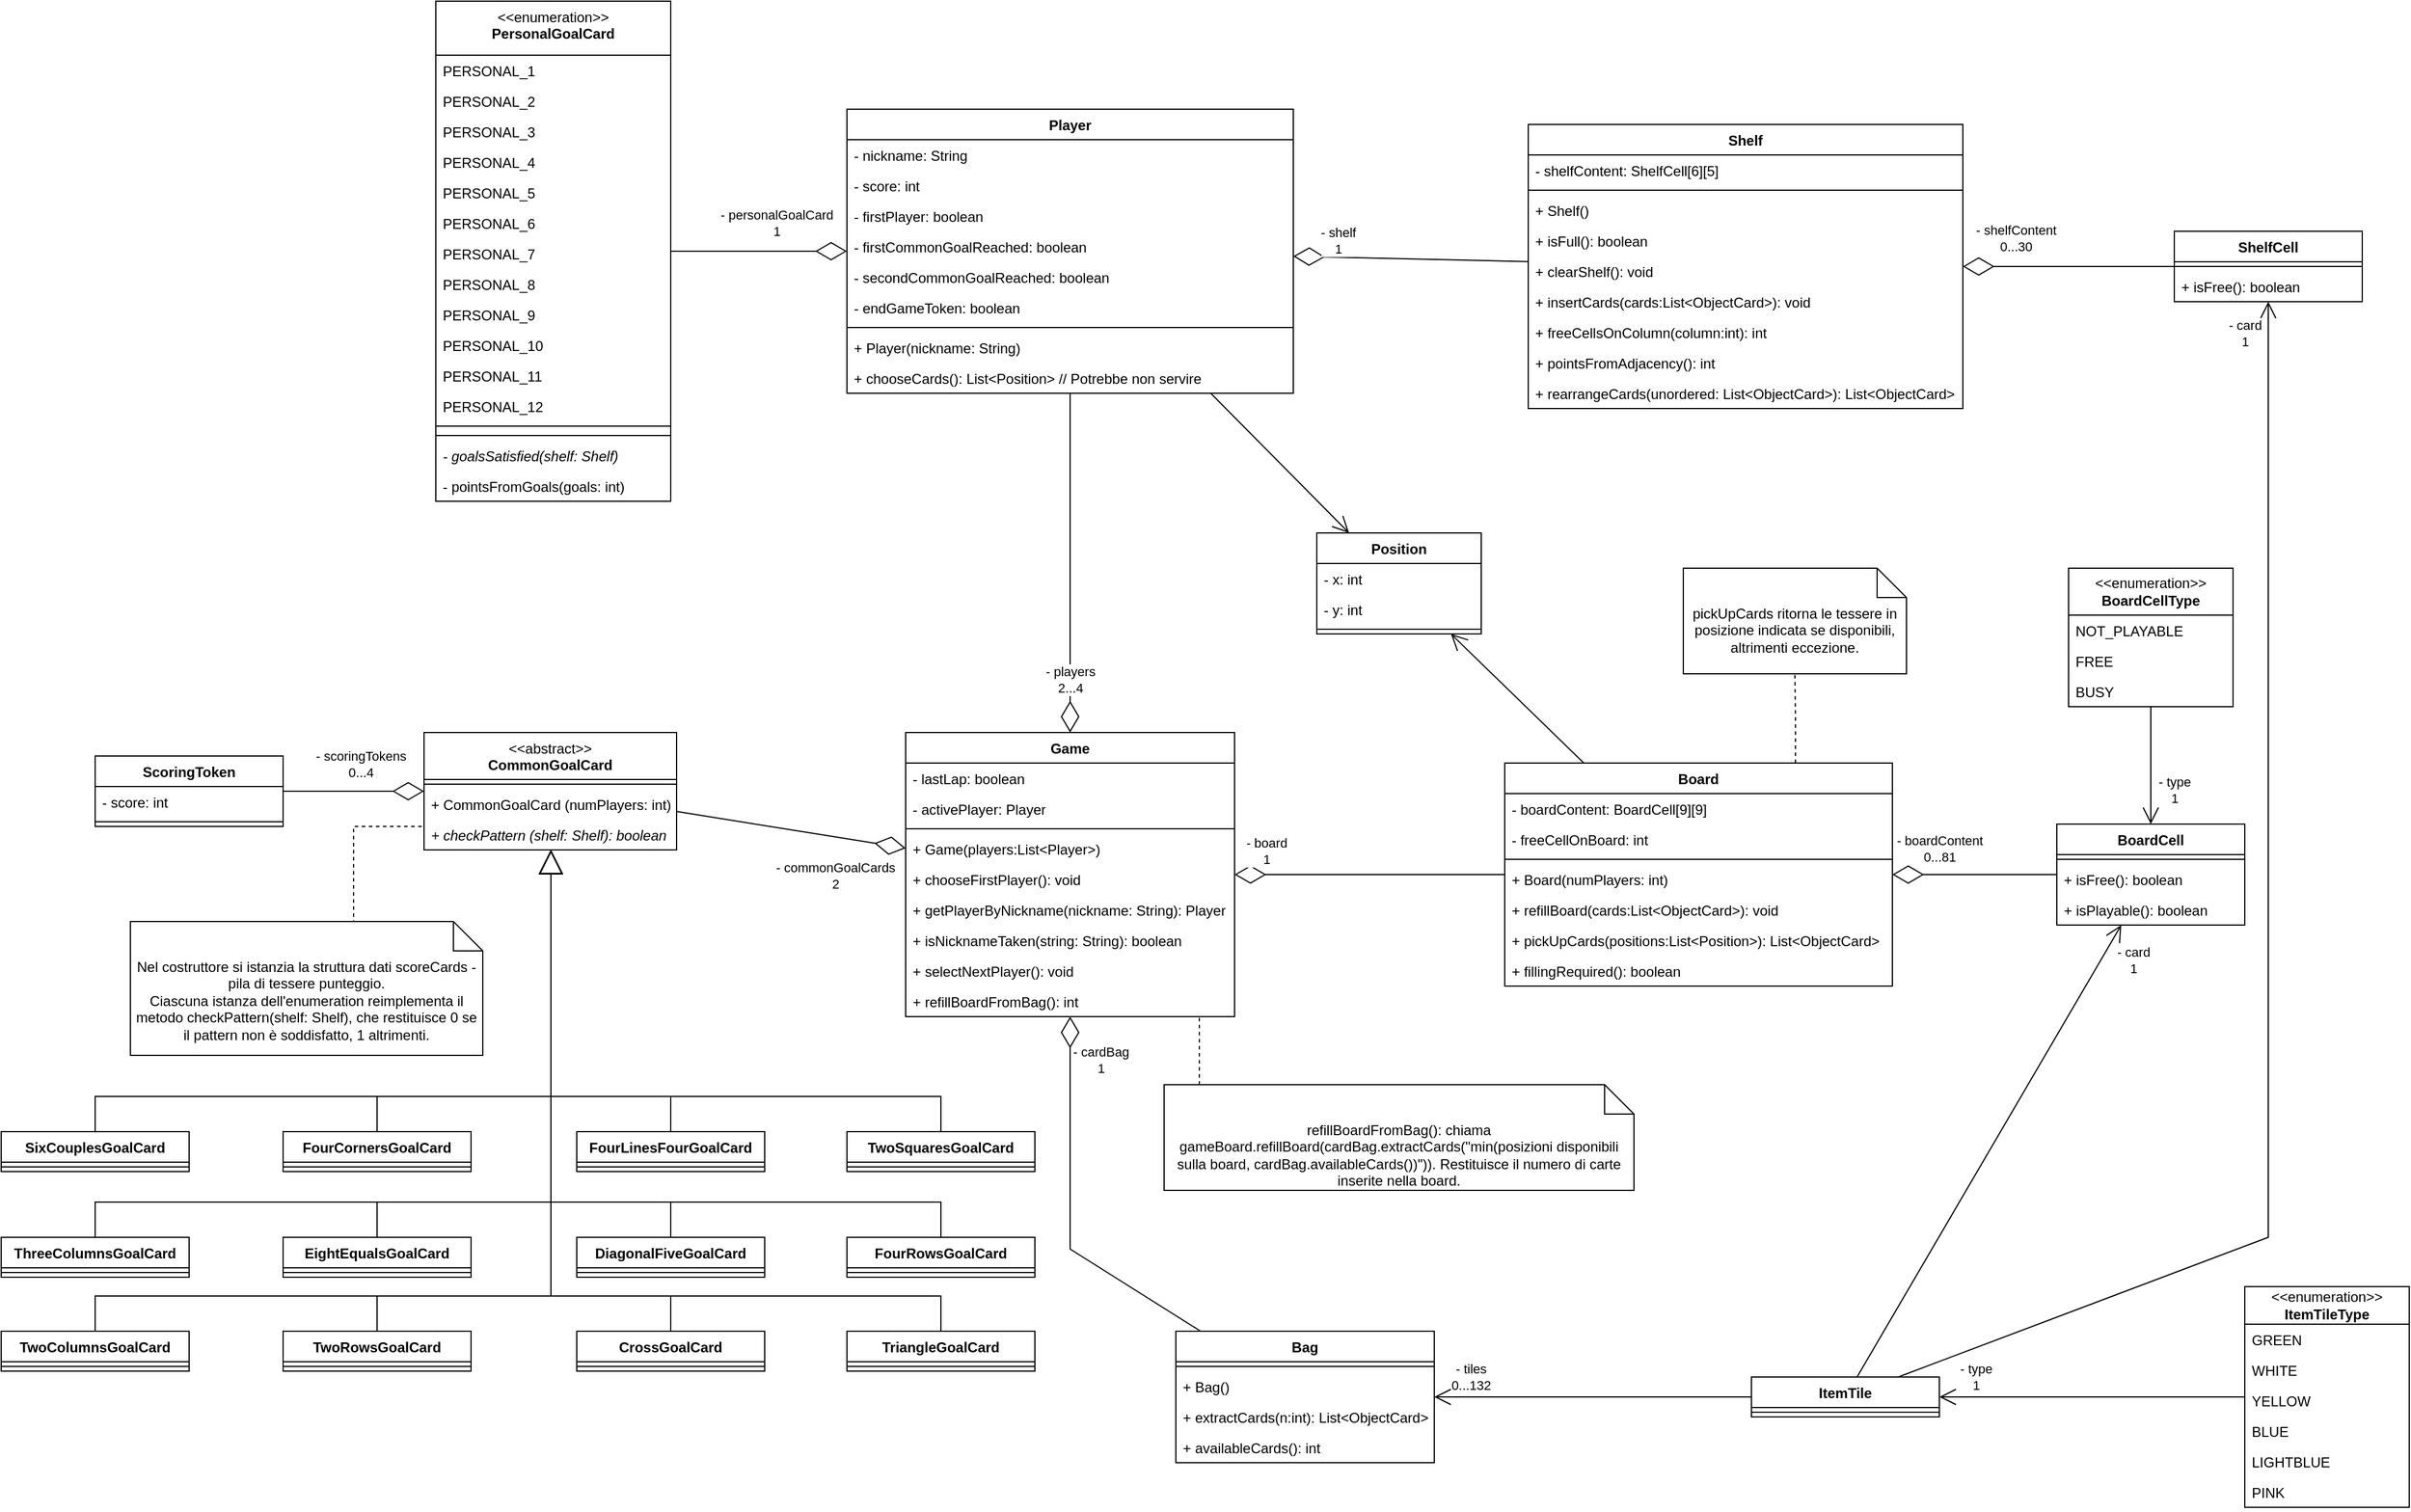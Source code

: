 <mxfile version="21.1.2" type="device">
  <diagram id="sbv883zvvgZmUndQ7K7r" name="Pagina-1">
    <mxGraphModel dx="2711" dy="2271" grid="1" gridSize="10" guides="1" tooltips="1" connect="1" arrows="1" fold="1" page="1" pageScale="1" pageWidth="827" pageHeight="1169" math="0" shadow="0">
      <root>
        <mxCell id="WIyWlLk6GJQsqaUBKTNV-0" />
        <mxCell id="WIyWlLk6GJQsqaUBKTNV-1" parent="WIyWlLk6GJQsqaUBKTNV-0" />
        <mxCell id="t8WTCQnErlj2OSbfTDZQ-0" value="Game" style="swimlane;fontStyle=1;align=center;verticalAlign=top;childLayout=stackLayout;horizontal=1;startSize=26;horizontalStack=0;resizeParent=1;resizeParentMax=0;resizeLast=0;collapsible=1;marginBottom=0;whiteSpace=wrap;html=1;" parent="WIyWlLk6GJQsqaUBKTNV-1" vertex="1">
          <mxGeometry x="260" y="310" width="280" height="242" as="geometry" />
        </mxCell>
        <mxCell id="t8WTCQnErlj2OSbfTDZQ-162" value="- lastLap: boolean" style="text;strokeColor=none;fillColor=none;align=left;verticalAlign=top;spacingLeft=4;spacingRight=4;overflow=hidden;rotatable=0;points=[[0,0.5],[1,0.5]];portConstraint=eastwest;whiteSpace=wrap;html=1;" parent="t8WTCQnErlj2OSbfTDZQ-0" vertex="1">
          <mxGeometry y="26" width="280" height="26" as="geometry" />
        </mxCell>
        <mxCell id="t8WTCQnErlj2OSbfTDZQ-163" value="- activePlayer: Player" style="text;strokeColor=none;fillColor=none;align=left;verticalAlign=top;spacingLeft=4;spacingRight=4;overflow=hidden;rotatable=0;points=[[0,0.5],[1,0.5]];portConstraint=eastwest;whiteSpace=wrap;html=1;" parent="t8WTCQnErlj2OSbfTDZQ-0" vertex="1">
          <mxGeometry y="52" width="280" height="26" as="geometry" />
        </mxCell>
        <mxCell id="t8WTCQnErlj2OSbfTDZQ-2" value="" style="line;strokeWidth=1;fillColor=none;align=left;verticalAlign=middle;spacingTop=-1;spacingLeft=3;spacingRight=3;rotatable=0;labelPosition=right;points=[];portConstraint=eastwest;strokeColor=inherit;" parent="t8WTCQnErlj2OSbfTDZQ-0" vertex="1">
          <mxGeometry y="78" width="280" height="8" as="geometry" />
        </mxCell>
        <mxCell id="t8WTCQnErlj2OSbfTDZQ-164" value="+&amp;nbsp;Game(players:List&amp;lt;Player&amp;gt;)" style="text;strokeColor=none;fillColor=none;align=left;verticalAlign=top;spacingLeft=4;spacingRight=4;overflow=hidden;rotatable=0;points=[[0,0.5],[1,0.5]];portConstraint=eastwest;whiteSpace=wrap;html=1;" parent="t8WTCQnErlj2OSbfTDZQ-0" vertex="1">
          <mxGeometry y="86" width="280" height="26" as="geometry" />
        </mxCell>
        <mxCell id="t8WTCQnErlj2OSbfTDZQ-165" value="+ chooseFirstPlayer(): void" style="text;strokeColor=none;fillColor=none;align=left;verticalAlign=top;spacingLeft=4;spacingRight=4;overflow=hidden;rotatable=0;points=[[0,0.5],[1,0.5]];portConstraint=eastwest;whiteSpace=wrap;html=1;" parent="t8WTCQnErlj2OSbfTDZQ-0" vertex="1">
          <mxGeometry y="112" width="280" height="26" as="geometry" />
        </mxCell>
        <mxCell id="BGabX22CL7O2IwnzTazY-0" value="+ getPlayerByNickname(nickname: String): Player&#xa;" style="text;strokeColor=none;fillColor=none;align=left;verticalAlign=top;spacingLeft=4;spacingRight=4;overflow=hidden;rotatable=0;points=[[0,0.5],[1,0.5]];portConstraint=eastwest;" parent="t8WTCQnErlj2OSbfTDZQ-0" vertex="1">
          <mxGeometry y="138" width="280" height="26" as="geometry" />
        </mxCell>
        <mxCell id="BGabX22CL7O2IwnzTazY-1" value="+ isNicknameTaken(string: String): boolean" style="text;strokeColor=none;fillColor=none;align=left;verticalAlign=top;spacingLeft=4;spacingRight=4;overflow=hidden;rotatable=0;points=[[0,0.5],[1,0.5]];portConstraint=eastwest;" parent="t8WTCQnErlj2OSbfTDZQ-0" vertex="1">
          <mxGeometry y="164" width="280" height="26" as="geometry" />
        </mxCell>
        <mxCell id="t8WTCQnErlj2OSbfTDZQ-167" value="+&amp;nbsp;selectNextPlayer(): void" style="text;strokeColor=none;fillColor=none;align=left;verticalAlign=top;spacingLeft=4;spacingRight=4;overflow=hidden;rotatable=0;points=[[0,0.5],[1,0.5]];portConstraint=eastwest;whiteSpace=wrap;html=1;" parent="t8WTCQnErlj2OSbfTDZQ-0" vertex="1">
          <mxGeometry y="190" width="280" height="26" as="geometry" />
        </mxCell>
        <mxCell id="t8WTCQnErlj2OSbfTDZQ-166" value="+&amp;nbsp;refillBoardFromBag(): int" style="text;strokeColor=none;fillColor=none;align=left;verticalAlign=top;spacingLeft=4;spacingRight=4;overflow=hidden;rotatable=0;points=[[0,0.5],[1,0.5]];portConstraint=eastwest;whiteSpace=wrap;html=1;" parent="t8WTCQnErlj2OSbfTDZQ-0" vertex="1">
          <mxGeometry y="216" width="280" height="26" as="geometry" />
        </mxCell>
        <mxCell id="t8WTCQnErlj2OSbfTDZQ-4" value="Player" style="swimlane;fontStyle=1;align=center;verticalAlign=top;childLayout=stackLayout;horizontal=1;startSize=26;horizontalStack=0;resizeParent=1;resizeParentMax=0;resizeLast=0;collapsible=1;marginBottom=0;whiteSpace=wrap;html=1;" parent="WIyWlLk6GJQsqaUBKTNV-1" vertex="1">
          <mxGeometry x="210" y="-221" width="380" height="242" as="geometry" />
        </mxCell>
        <mxCell id="t8WTCQnErlj2OSbfTDZQ-147" value="- nickname: String" style="text;strokeColor=none;fillColor=none;align=left;verticalAlign=top;spacingLeft=4;spacingRight=4;overflow=hidden;rotatable=0;points=[[0,0.5],[1,0.5]];portConstraint=eastwest;whiteSpace=wrap;html=1;" parent="t8WTCQnErlj2OSbfTDZQ-4" vertex="1">
          <mxGeometry y="26" width="380" height="26" as="geometry" />
        </mxCell>
        <mxCell id="t8WTCQnErlj2OSbfTDZQ-148" value="- score: int" style="text;strokeColor=none;fillColor=none;align=left;verticalAlign=top;spacingLeft=4;spacingRight=4;overflow=hidden;rotatable=0;points=[[0,0.5],[1,0.5]];portConstraint=eastwest;whiteSpace=wrap;html=1;" parent="t8WTCQnErlj2OSbfTDZQ-4" vertex="1">
          <mxGeometry y="52" width="380" height="26" as="geometry" />
        </mxCell>
        <mxCell id="t8WTCQnErlj2OSbfTDZQ-149" value="- firstPlayer: boolean" style="text;strokeColor=none;fillColor=none;align=left;verticalAlign=top;spacingLeft=4;spacingRight=4;overflow=hidden;rotatable=0;points=[[0,0.5],[1,0.5]];portConstraint=eastwest;whiteSpace=wrap;html=1;" parent="t8WTCQnErlj2OSbfTDZQ-4" vertex="1">
          <mxGeometry y="78" width="380" height="26" as="geometry" />
        </mxCell>
        <mxCell id="t8WTCQnErlj2OSbfTDZQ-150" value="- firstCommonGoalReached: boolean" style="text;strokeColor=none;fillColor=none;align=left;verticalAlign=top;spacingLeft=4;spacingRight=4;overflow=hidden;rotatable=0;points=[[0,0.5],[1,0.5]];portConstraint=eastwest;whiteSpace=wrap;html=1;" parent="t8WTCQnErlj2OSbfTDZQ-4" vertex="1">
          <mxGeometry y="104" width="380" height="26" as="geometry" />
        </mxCell>
        <mxCell id="t8WTCQnErlj2OSbfTDZQ-151" value="- secondCommonGoalReached: boolean" style="text;strokeColor=none;fillColor=none;align=left;verticalAlign=top;spacingLeft=4;spacingRight=4;overflow=hidden;rotatable=0;points=[[0,0.5],[1,0.5]];portConstraint=eastwest;whiteSpace=wrap;html=1;" parent="t8WTCQnErlj2OSbfTDZQ-4" vertex="1">
          <mxGeometry y="130" width="380" height="26" as="geometry" />
        </mxCell>
        <mxCell id="IKXLLl0deYY8dCmWRFMd-1" value="- endGameToken: boolean" style="text;strokeColor=none;fillColor=none;align=left;verticalAlign=top;spacingLeft=4;spacingRight=4;overflow=hidden;rotatable=0;points=[[0,0.5],[1,0.5]];portConstraint=eastwest;" parent="t8WTCQnErlj2OSbfTDZQ-4" vertex="1">
          <mxGeometry y="156" width="380" height="26" as="geometry" />
        </mxCell>
        <mxCell id="t8WTCQnErlj2OSbfTDZQ-6" value="" style="line;strokeWidth=1;fillColor=none;align=left;verticalAlign=middle;spacingTop=-1;spacingLeft=3;spacingRight=3;rotatable=0;labelPosition=right;points=[];portConstraint=eastwest;strokeColor=inherit;" parent="t8WTCQnErlj2OSbfTDZQ-4" vertex="1">
          <mxGeometry y="182" width="380" height="8" as="geometry" />
        </mxCell>
        <mxCell id="t8WTCQnErlj2OSbfTDZQ-152" value="+ Player(nickname: String)" style="text;strokeColor=none;fillColor=none;align=left;verticalAlign=top;spacingLeft=4;spacingRight=4;overflow=hidden;rotatable=0;points=[[0,0.5],[1,0.5]];portConstraint=eastwest;whiteSpace=wrap;html=1;" parent="t8WTCQnErlj2OSbfTDZQ-4" vertex="1">
          <mxGeometry y="190" width="380" height="26" as="geometry" />
        </mxCell>
        <mxCell id="t8WTCQnErlj2OSbfTDZQ-153" value="+ chooseCards(): List&amp;lt;Position&amp;gt; // Potrebbe non servire" style="text;strokeColor=none;fillColor=none;align=left;verticalAlign=top;spacingLeft=4;spacingRight=4;overflow=hidden;rotatable=0;points=[[0,0.5],[1,0.5]];portConstraint=eastwest;whiteSpace=wrap;html=1;" parent="t8WTCQnErlj2OSbfTDZQ-4" vertex="1">
          <mxGeometry y="216" width="380" height="26" as="geometry" />
        </mxCell>
        <mxCell id="t8WTCQnErlj2OSbfTDZQ-14" value="Shelf" style="swimlane;fontStyle=1;align=center;verticalAlign=top;childLayout=stackLayout;horizontal=1;startSize=26;horizontalStack=0;resizeParent=1;resizeParentMax=0;resizeLast=0;collapsible=1;marginBottom=0;whiteSpace=wrap;html=1;" parent="WIyWlLk6GJQsqaUBKTNV-1" vertex="1">
          <mxGeometry x="790" y="-208" width="370" height="242" as="geometry" />
        </mxCell>
        <mxCell id="t8WTCQnErlj2OSbfTDZQ-15" value="- shelfContent: ShelfCell[6][5]" style="text;strokeColor=none;fillColor=none;align=left;verticalAlign=top;spacingLeft=4;spacingRight=4;overflow=hidden;rotatable=0;points=[[0,0.5],[1,0.5]];portConstraint=eastwest;whiteSpace=wrap;html=1;" parent="t8WTCQnErlj2OSbfTDZQ-14" vertex="1">
          <mxGeometry y="26" width="370" height="26" as="geometry" />
        </mxCell>
        <mxCell id="t8WTCQnErlj2OSbfTDZQ-16" value="" style="line;strokeWidth=1;fillColor=none;align=left;verticalAlign=middle;spacingTop=-1;spacingLeft=3;spacingRight=3;rotatable=0;labelPosition=right;points=[];portConstraint=eastwest;strokeColor=inherit;" parent="t8WTCQnErlj2OSbfTDZQ-14" vertex="1">
          <mxGeometry y="52" width="370" height="8" as="geometry" />
        </mxCell>
        <mxCell id="t8WTCQnErlj2OSbfTDZQ-157" value="+ Shelf()" style="text;strokeColor=none;fillColor=none;align=left;verticalAlign=top;spacingLeft=4;spacingRight=4;overflow=hidden;rotatable=0;points=[[0,0.5],[1,0.5]];portConstraint=eastwest;whiteSpace=wrap;html=1;" parent="t8WTCQnErlj2OSbfTDZQ-14" vertex="1">
          <mxGeometry y="60" width="370" height="26" as="geometry" />
        </mxCell>
        <mxCell id="t8WTCQnErlj2OSbfTDZQ-160" value="+&amp;nbsp;isFull(): boolean" style="text;strokeColor=none;fillColor=none;align=left;verticalAlign=top;spacingLeft=4;spacingRight=4;overflow=hidden;rotatable=0;points=[[0,0.5],[1,0.5]];portConstraint=eastwest;whiteSpace=wrap;html=1;" parent="t8WTCQnErlj2OSbfTDZQ-14" vertex="1">
          <mxGeometry y="86" width="370" height="26" as="geometry" />
        </mxCell>
        <mxCell id="t8WTCQnErlj2OSbfTDZQ-158" value="+&amp;nbsp;clearShelf(): void" style="text;strokeColor=none;fillColor=none;align=left;verticalAlign=top;spacingLeft=4;spacingRight=4;overflow=hidden;rotatable=0;points=[[0,0.5],[1,0.5]];portConstraint=eastwest;whiteSpace=wrap;html=1;" parent="t8WTCQnErlj2OSbfTDZQ-14" vertex="1">
          <mxGeometry y="112" width="370" height="26" as="geometry" />
        </mxCell>
        <mxCell id="t8WTCQnErlj2OSbfTDZQ-159" value="+&amp;nbsp;insertCards(cards:List&amp;lt;ObjectCard&amp;gt;): void" style="text;strokeColor=none;fillColor=none;align=left;verticalAlign=top;spacingLeft=4;spacingRight=4;overflow=hidden;rotatable=0;points=[[0,0.5],[1,0.5]];portConstraint=eastwest;whiteSpace=wrap;html=1;" parent="t8WTCQnErlj2OSbfTDZQ-14" vertex="1">
          <mxGeometry y="138" width="370" height="26" as="geometry" />
        </mxCell>
        <mxCell id="t8WTCQnErlj2OSbfTDZQ-161" value="+&amp;nbsp;freeCellsOnColumn(column:int): int" style="text;strokeColor=none;fillColor=none;align=left;verticalAlign=top;spacingLeft=4;spacingRight=4;overflow=hidden;rotatable=0;points=[[0,0.5],[1,0.5]];portConstraint=eastwest;whiteSpace=wrap;html=1;" parent="t8WTCQnErlj2OSbfTDZQ-14" vertex="1">
          <mxGeometry y="164" width="370" height="26" as="geometry" />
        </mxCell>
        <mxCell id="IKXLLl0deYY8dCmWRFMd-0" value="+ pointsFromAdjacency(): int" style="text;strokeColor=none;fillColor=none;align=left;verticalAlign=top;spacingLeft=4;spacingRight=4;overflow=hidden;rotatable=0;points=[[0,0.5],[1,0.5]];portConstraint=eastwest;" parent="t8WTCQnErlj2OSbfTDZQ-14" vertex="1">
          <mxGeometry y="190" width="370" height="26" as="geometry" />
        </mxCell>
        <mxCell id="1hlT-yDNJsHBUGlZOb25-1" value="+ rearrangeCards(unordered: List&amp;lt;ObjectCard&amp;gt;): List&amp;lt;ObjectCard&amp;gt;" style="text;strokeColor=none;fillColor=none;align=left;verticalAlign=top;spacingLeft=4;spacingRight=4;overflow=hidden;rotatable=0;points=[[0,0.5],[1,0.5]];portConstraint=eastwest;whiteSpace=wrap;html=1;" parent="t8WTCQnErlj2OSbfTDZQ-14" vertex="1">
          <mxGeometry y="216" width="370" height="26" as="geometry" />
        </mxCell>
        <mxCell id="t8WTCQnErlj2OSbfTDZQ-21" value="" style="endArrow=diamondThin;endFill=0;endSize=24;html=1;rounded=0;" parent="WIyWlLk6GJQsqaUBKTNV-1" source="t8WTCQnErlj2OSbfTDZQ-14" target="t8WTCQnErlj2OSbfTDZQ-4" edge="1">
          <mxGeometry width="160" relative="1" as="geometry">
            <mxPoint x="420" y="60" as="sourcePoint" />
            <mxPoint x="580" y="60" as="targetPoint" />
          </mxGeometry>
        </mxCell>
        <mxCell id="t8WTCQnErlj2OSbfTDZQ-22" value="- shelf&lt;br&gt;1" style="edgeLabel;html=1;align=center;verticalAlign=middle;resizable=0;points=[];" parent="t8WTCQnErlj2OSbfTDZQ-21" vertex="1" connectable="0">
          <mxGeometry x="0.52" y="-1" relative="1" as="geometry">
            <mxPoint x="-10" y="-14" as="offset" />
          </mxGeometry>
        </mxCell>
        <mxCell id="t8WTCQnErlj2OSbfTDZQ-23" value="ShelfCell" style="swimlane;fontStyle=1;align=center;verticalAlign=top;childLayout=stackLayout;horizontal=1;startSize=26;horizontalStack=0;resizeParent=1;resizeParentMax=0;resizeLast=0;collapsible=1;marginBottom=0;whiteSpace=wrap;html=1;" parent="WIyWlLk6GJQsqaUBKTNV-1" vertex="1">
          <mxGeometry x="1340" y="-117" width="160" height="60" as="geometry" />
        </mxCell>
        <mxCell id="t8WTCQnErlj2OSbfTDZQ-25" value="" style="line;strokeWidth=1;fillColor=none;align=left;verticalAlign=middle;spacingTop=-1;spacingLeft=3;spacingRight=3;rotatable=0;labelPosition=right;points=[];portConstraint=eastwest;strokeColor=inherit;" parent="t8WTCQnErlj2OSbfTDZQ-23" vertex="1">
          <mxGeometry y="26" width="160" height="8" as="geometry" />
        </mxCell>
        <mxCell id="84tb2QN2PrGL8xppDyzO-0" value="+ isFree(): boolean" style="text;strokeColor=none;fillColor=none;align=left;verticalAlign=top;spacingLeft=4;spacingRight=4;overflow=hidden;rotatable=0;points=[[0,0.5],[1,0.5]];portConstraint=eastwest;" parent="t8WTCQnErlj2OSbfTDZQ-23" vertex="1">
          <mxGeometry y="34" width="160" height="26" as="geometry" />
        </mxCell>
        <mxCell id="t8WTCQnErlj2OSbfTDZQ-27" value="" style="endArrow=diamondThin;endFill=0;endSize=24;html=1;rounded=0;" parent="WIyWlLk6GJQsqaUBKTNV-1" source="t8WTCQnErlj2OSbfTDZQ-23" target="t8WTCQnErlj2OSbfTDZQ-14" edge="1">
          <mxGeometry width="160" relative="1" as="geometry">
            <mxPoint x="1220" y="-40" as="sourcePoint" />
            <mxPoint x="1380" y="-40" as="targetPoint" />
          </mxGeometry>
        </mxCell>
        <mxCell id="t8WTCQnErlj2OSbfTDZQ-28" value="- shelfContent&lt;br&gt;0...30" style="edgeLabel;html=1;align=center;verticalAlign=middle;resizable=0;points=[];" parent="t8WTCQnErlj2OSbfTDZQ-27" vertex="1" connectable="0">
          <mxGeometry x="0.662" y="3" relative="1" as="geometry">
            <mxPoint x="14" y="-27" as="offset" />
          </mxGeometry>
        </mxCell>
        <mxCell id="t8WTCQnErlj2OSbfTDZQ-57" style="edgeStyle=orthogonalEdgeStyle;rounded=0;orthogonalLoop=1;jettySize=auto;html=1;exitX=0.75;exitY=0;exitDx=0;exitDy=0;entryX=0.5;entryY=1;entryDx=0;entryDy=0;entryPerimeter=0;endArrow=none;endFill=0;dashed=1;" parent="WIyWlLk6GJQsqaUBKTNV-1" source="t8WTCQnErlj2OSbfTDZQ-37" target="t8WTCQnErlj2OSbfTDZQ-56" edge="1">
          <mxGeometry relative="1" as="geometry" />
        </mxCell>
        <mxCell id="t8WTCQnErlj2OSbfTDZQ-37" value="Board" style="swimlane;fontStyle=1;align=center;verticalAlign=top;childLayout=stackLayout;horizontal=1;startSize=26;horizontalStack=0;resizeParent=1;resizeParentMax=0;resizeLast=0;collapsible=1;marginBottom=0;whiteSpace=wrap;html=1;" parent="WIyWlLk6GJQsqaUBKTNV-1" vertex="1">
          <mxGeometry x="770" y="336" width="330" height="190" as="geometry" />
        </mxCell>
        <mxCell id="t8WTCQnErlj2OSbfTDZQ-38" value="- boardContent: BoardCell[9][9]" style="text;strokeColor=none;fillColor=none;align=left;verticalAlign=top;spacingLeft=4;spacingRight=4;overflow=hidden;rotatable=0;points=[[0,0.5],[1,0.5]];portConstraint=eastwest;whiteSpace=wrap;html=1;" parent="t8WTCQnErlj2OSbfTDZQ-37" vertex="1">
          <mxGeometry y="26" width="330" height="26" as="geometry" />
        </mxCell>
        <mxCell id="t8WTCQnErlj2OSbfTDZQ-41" value="- freeCellOnBoard: int" style="text;strokeColor=none;fillColor=none;align=left;verticalAlign=top;spacingLeft=4;spacingRight=4;overflow=hidden;rotatable=0;points=[[0,0.5],[1,0.5]];portConstraint=eastwest;whiteSpace=wrap;html=1;" parent="t8WTCQnErlj2OSbfTDZQ-37" vertex="1">
          <mxGeometry y="52" width="330" height="26" as="geometry" />
        </mxCell>
        <mxCell id="t8WTCQnErlj2OSbfTDZQ-39" value="" style="line;strokeWidth=1;fillColor=none;align=left;verticalAlign=middle;spacingTop=-1;spacingLeft=3;spacingRight=3;rotatable=0;labelPosition=right;points=[];portConstraint=eastwest;strokeColor=inherit;" parent="t8WTCQnErlj2OSbfTDZQ-37" vertex="1">
          <mxGeometry y="78" width="330" height="8" as="geometry" />
        </mxCell>
        <mxCell id="t8WTCQnErlj2OSbfTDZQ-40" value="+ Board(numPlayers: int)" style="text;strokeColor=none;fillColor=none;align=left;verticalAlign=top;spacingLeft=4;spacingRight=4;overflow=hidden;rotatable=0;points=[[0,0.5],[1,0.5]];portConstraint=eastwest;whiteSpace=wrap;html=1;" parent="t8WTCQnErlj2OSbfTDZQ-37" vertex="1">
          <mxGeometry y="86" width="330" height="26" as="geometry" />
        </mxCell>
        <mxCell id="t8WTCQnErlj2OSbfTDZQ-42" value="+&amp;nbsp;refillBoard(cards:List&amp;lt;ObjectCard&amp;gt;): void" style="text;strokeColor=none;fillColor=none;align=left;verticalAlign=top;spacingLeft=4;spacingRight=4;overflow=hidden;rotatable=0;points=[[0,0.5],[1,0.5]];portConstraint=eastwest;whiteSpace=wrap;html=1;" parent="t8WTCQnErlj2OSbfTDZQ-37" vertex="1">
          <mxGeometry y="112" width="330" height="26" as="geometry" />
        </mxCell>
        <mxCell id="t8WTCQnErlj2OSbfTDZQ-43" value="+&amp;nbsp;pickUpCards(positions:List&amp;lt;Position&amp;gt;): List&amp;lt;ObjectCard&amp;gt;" style="text;strokeColor=none;fillColor=none;align=left;verticalAlign=top;spacingLeft=4;spacingRight=4;overflow=hidden;rotatable=0;points=[[0,0.5],[1,0.5]];portConstraint=eastwest;whiteSpace=wrap;html=1;" parent="t8WTCQnErlj2OSbfTDZQ-37" vertex="1">
          <mxGeometry y="138" width="330" height="26" as="geometry" />
        </mxCell>
        <mxCell id="t8WTCQnErlj2OSbfTDZQ-45" value="+ fillingRequired(): boolean" style="text;strokeColor=none;fillColor=none;align=left;verticalAlign=top;spacingLeft=4;spacingRight=4;overflow=hidden;rotatable=0;points=[[0,0.5],[1,0.5]];portConstraint=eastwest;whiteSpace=wrap;html=1;" parent="t8WTCQnErlj2OSbfTDZQ-37" vertex="1">
          <mxGeometry y="164" width="330" height="26" as="geometry" />
        </mxCell>
        <mxCell id="t8WTCQnErlj2OSbfTDZQ-50" value="Position" style="swimlane;fontStyle=1;align=center;verticalAlign=top;childLayout=stackLayout;horizontal=1;startSize=26;horizontalStack=0;resizeParent=1;resizeParentMax=0;resizeLast=0;collapsible=1;marginBottom=0;whiteSpace=wrap;html=1;" parent="WIyWlLk6GJQsqaUBKTNV-1" vertex="1">
          <mxGeometry x="610" y="140" width="140" height="86" as="geometry" />
        </mxCell>
        <mxCell id="t8WTCQnErlj2OSbfTDZQ-51" value="- x: int" style="text;strokeColor=none;fillColor=none;align=left;verticalAlign=top;spacingLeft=4;spacingRight=4;overflow=hidden;rotatable=0;points=[[0,0.5],[1,0.5]];portConstraint=eastwest;whiteSpace=wrap;html=1;" parent="t8WTCQnErlj2OSbfTDZQ-50" vertex="1">
          <mxGeometry y="26" width="140" height="26" as="geometry" />
        </mxCell>
        <mxCell id="t8WTCQnErlj2OSbfTDZQ-54" value="- y: int" style="text;strokeColor=none;fillColor=none;align=left;verticalAlign=top;spacingLeft=4;spacingRight=4;overflow=hidden;rotatable=0;points=[[0,0.5],[1,0.5]];portConstraint=eastwest;whiteSpace=wrap;html=1;" parent="t8WTCQnErlj2OSbfTDZQ-50" vertex="1">
          <mxGeometry y="52" width="140" height="26" as="geometry" />
        </mxCell>
        <mxCell id="t8WTCQnErlj2OSbfTDZQ-52" value="" style="line;strokeWidth=1;fillColor=none;align=left;verticalAlign=middle;spacingTop=-1;spacingLeft=3;spacingRight=3;rotatable=0;labelPosition=right;points=[];portConstraint=eastwest;strokeColor=inherit;" parent="t8WTCQnErlj2OSbfTDZQ-50" vertex="1">
          <mxGeometry y="78" width="140" height="8" as="geometry" />
        </mxCell>
        <mxCell id="t8WTCQnErlj2OSbfTDZQ-55" value="" style="endArrow=open;endFill=1;endSize=12;html=1;rounded=0;" parent="WIyWlLk6GJQsqaUBKTNV-1" source="t8WTCQnErlj2OSbfTDZQ-37" target="t8WTCQnErlj2OSbfTDZQ-50" edge="1">
          <mxGeometry width="160" relative="1" as="geometry">
            <mxPoint x="860" y="220" as="sourcePoint" />
            <mxPoint x="1020" y="220" as="targetPoint" />
          </mxGeometry>
        </mxCell>
        <mxCell id="t8WTCQnErlj2OSbfTDZQ-56" value="pickUpCards ritorna le tessere in posizione indicata se disponibili, altrimenti eccezione.&lt;br&gt;" style="shape=note2;boundedLbl=1;whiteSpace=wrap;html=1;size=25;verticalAlign=top;align=center;" parent="WIyWlLk6GJQsqaUBKTNV-1" vertex="1">
          <mxGeometry x="922" y="170" width="190" height="90" as="geometry" />
        </mxCell>
        <mxCell id="t8WTCQnErlj2OSbfTDZQ-58" value="BoardCell" style="swimlane;fontStyle=1;align=center;verticalAlign=top;childLayout=stackLayout;horizontal=1;startSize=26;horizontalStack=0;resizeParent=1;resizeParentMax=0;resizeLast=0;collapsible=1;marginBottom=0;whiteSpace=wrap;html=1;" parent="WIyWlLk6GJQsqaUBKTNV-1" vertex="1">
          <mxGeometry x="1240" y="388" width="160" height="86" as="geometry" />
        </mxCell>
        <mxCell id="t8WTCQnErlj2OSbfTDZQ-60" value="" style="line;strokeWidth=1;fillColor=none;align=left;verticalAlign=middle;spacingTop=-1;spacingLeft=3;spacingRight=3;rotatable=0;labelPosition=right;points=[];portConstraint=eastwest;strokeColor=inherit;" parent="t8WTCQnErlj2OSbfTDZQ-58" vertex="1">
          <mxGeometry y="26" width="160" height="8" as="geometry" />
        </mxCell>
        <mxCell id="84tb2QN2PrGL8xppDyzO-1" value="+ isFree(): boolean&#xa;" style="text;strokeColor=none;fillColor=none;align=left;verticalAlign=top;spacingLeft=4;spacingRight=4;overflow=hidden;rotatable=0;points=[[0,0.5],[1,0.5]];portConstraint=eastwest;" parent="t8WTCQnErlj2OSbfTDZQ-58" vertex="1">
          <mxGeometry y="34" width="160" height="26" as="geometry" />
        </mxCell>
        <mxCell id="84tb2QN2PrGL8xppDyzO-2" value="+ isPlayable(): boolean" style="text;strokeColor=none;fillColor=none;align=left;verticalAlign=top;spacingLeft=4;spacingRight=4;overflow=hidden;rotatable=0;points=[[0,0.5],[1,0.5]];portConstraint=eastwest;" parent="t8WTCQnErlj2OSbfTDZQ-58" vertex="1">
          <mxGeometry y="60" width="160" height="26" as="geometry" />
        </mxCell>
        <mxCell id="t8WTCQnErlj2OSbfTDZQ-62" value="&amp;lt;&amp;lt;enumeration&amp;gt;&amp;gt;&lt;br&gt;&lt;b&gt;BoardCellType&lt;/b&gt;" style="swimlane;fontStyle=0;childLayout=stackLayout;horizontal=1;startSize=40;fillColor=none;horizontalStack=0;resizeParent=1;resizeParentMax=0;resizeLast=0;collapsible=1;marginBottom=0;whiteSpace=wrap;html=1;" parent="WIyWlLk6GJQsqaUBKTNV-1" vertex="1">
          <mxGeometry x="1250" y="170" width="140" height="118" as="geometry" />
        </mxCell>
        <mxCell id="t8WTCQnErlj2OSbfTDZQ-65" value="NOT_PLAYABLE" style="text;strokeColor=none;fillColor=none;align=left;verticalAlign=top;spacingLeft=4;spacingRight=4;overflow=hidden;rotatable=0;points=[[0,0.5],[1,0.5]];portConstraint=eastwest;whiteSpace=wrap;html=1;" parent="t8WTCQnErlj2OSbfTDZQ-62" vertex="1">
          <mxGeometry y="40" width="140" height="26" as="geometry" />
        </mxCell>
        <mxCell id="t8WTCQnErlj2OSbfTDZQ-63" value="FREE" style="text;strokeColor=none;fillColor=none;align=left;verticalAlign=top;spacingLeft=4;spacingRight=4;overflow=hidden;rotatable=0;points=[[0,0.5],[1,0.5]];portConstraint=eastwest;whiteSpace=wrap;html=1;" parent="t8WTCQnErlj2OSbfTDZQ-62" vertex="1">
          <mxGeometry y="66" width="140" height="26" as="geometry" />
        </mxCell>
        <mxCell id="t8WTCQnErlj2OSbfTDZQ-64" value="BUSY" style="text;strokeColor=none;fillColor=none;align=left;verticalAlign=top;spacingLeft=4;spacingRight=4;overflow=hidden;rotatable=0;points=[[0,0.5],[1,0.5]];portConstraint=eastwest;whiteSpace=wrap;html=1;" parent="t8WTCQnErlj2OSbfTDZQ-62" vertex="1">
          <mxGeometry y="92" width="140" height="26" as="geometry" />
        </mxCell>
        <mxCell id="t8WTCQnErlj2OSbfTDZQ-66" value="" style="endArrow=open;endFill=1;endSize=12;html=1;rounded=0;" parent="WIyWlLk6GJQsqaUBKTNV-1" source="t8WTCQnErlj2OSbfTDZQ-62" target="t8WTCQnErlj2OSbfTDZQ-58" edge="1">
          <mxGeometry width="160" relative="1" as="geometry">
            <mxPoint x="860" y="220" as="sourcePoint" />
            <mxPoint x="1020" y="220" as="targetPoint" />
          </mxGeometry>
        </mxCell>
        <mxCell id="t8WTCQnErlj2OSbfTDZQ-67" value="- type&lt;br&gt;1" style="edgeLabel;html=1;align=center;verticalAlign=middle;resizable=0;points=[];" parent="t8WTCQnErlj2OSbfTDZQ-66" vertex="1" connectable="0">
          <mxGeometry x="0.399" y="1" relative="1" as="geometry">
            <mxPoint x="19" y="1" as="offset" />
          </mxGeometry>
        </mxCell>
        <mxCell id="t8WTCQnErlj2OSbfTDZQ-68" value="" style="endArrow=diamondThin;endFill=0;endSize=24;html=1;rounded=0;" parent="WIyWlLk6GJQsqaUBKTNV-1" source="t8WTCQnErlj2OSbfTDZQ-37" target="t8WTCQnErlj2OSbfTDZQ-0" edge="1">
          <mxGeometry width="160" relative="1" as="geometry">
            <mxPoint x="860" y="210" as="sourcePoint" />
            <mxPoint x="1020" y="210" as="targetPoint" />
          </mxGeometry>
        </mxCell>
        <mxCell id="t8WTCQnErlj2OSbfTDZQ-70" value="- board&lt;br&gt;1" style="edgeLabel;html=1;align=center;verticalAlign=middle;resizable=0;points=[];" parent="t8WTCQnErlj2OSbfTDZQ-68" vertex="1" connectable="0">
          <mxGeometry x="0.691" y="-7" relative="1" as="geometry">
            <mxPoint x="-9" y="-13" as="offset" />
          </mxGeometry>
        </mxCell>
        <mxCell id="t8WTCQnErlj2OSbfTDZQ-69" value="" style="endArrow=diamondThin;endFill=0;endSize=24;html=1;rounded=0;" parent="WIyWlLk6GJQsqaUBKTNV-1" source="t8WTCQnErlj2OSbfTDZQ-58" target="t8WTCQnErlj2OSbfTDZQ-37" edge="1">
          <mxGeometry width="160" relative="1" as="geometry">
            <mxPoint x="860" y="210" as="sourcePoint" />
            <mxPoint x="1020" y="210" as="targetPoint" />
          </mxGeometry>
        </mxCell>
        <mxCell id="t8WTCQnErlj2OSbfTDZQ-71" value="- boardContent&lt;br&gt;0...81" style="edgeLabel;html=1;align=center;verticalAlign=middle;resizable=0;points=[];" parent="t8WTCQnErlj2OSbfTDZQ-69" vertex="1" connectable="0">
          <mxGeometry x="0.735" y="2" relative="1" as="geometry">
            <mxPoint x="21" y="-24" as="offset" />
          </mxGeometry>
        </mxCell>
        <mxCell id="t8WTCQnErlj2OSbfTDZQ-74" style="edgeStyle=orthogonalEdgeStyle;rounded=0;orthogonalLoop=1;jettySize=auto;html=1;exitX=0.5;exitY=0;exitDx=0;exitDy=0;exitPerimeter=0;endArrow=none;endFill=0;dashed=1;" parent="WIyWlLk6GJQsqaUBKTNV-1" source="t8WTCQnErlj2OSbfTDZQ-72" target="t8WTCQnErlj2OSbfTDZQ-0" edge="1">
          <mxGeometry relative="1" as="geometry">
            <Array as="points">
              <mxPoint x="510" y="660" />
              <mxPoint x="510" y="521" />
            </Array>
          </mxGeometry>
        </mxCell>
        <mxCell id="t8WTCQnErlj2OSbfTDZQ-72" value="refillBoardFromBag(): chiama gameBoard.refillBoard(cardBag.extractCards(&quot;min(posizioni disponibili sulla board, cardBag.availableCards())&quot;)). Restituisce il numero di carte inserite nella board." style="shape=note2;boundedLbl=1;whiteSpace=wrap;html=1;size=25;verticalAlign=top;align=center;" parent="WIyWlLk6GJQsqaUBKTNV-1" vertex="1">
          <mxGeometry x="480" y="610" width="400" height="90" as="geometry" />
        </mxCell>
        <mxCell id="t8WTCQnErlj2OSbfTDZQ-75" value="Bag" style="swimlane;fontStyle=1;align=center;verticalAlign=top;childLayout=stackLayout;horizontal=1;startSize=26;horizontalStack=0;resizeParent=1;resizeParentMax=0;resizeLast=0;collapsible=1;marginBottom=0;whiteSpace=wrap;html=1;" parent="WIyWlLk6GJQsqaUBKTNV-1" vertex="1">
          <mxGeometry x="490" y="820" width="220" height="112" as="geometry" />
        </mxCell>
        <mxCell id="t8WTCQnErlj2OSbfTDZQ-77" value="" style="line;strokeWidth=1;fillColor=none;align=left;verticalAlign=middle;spacingTop=-1;spacingLeft=3;spacingRight=3;rotatable=0;labelPosition=right;points=[];portConstraint=eastwest;strokeColor=inherit;" parent="t8WTCQnErlj2OSbfTDZQ-75" vertex="1">
          <mxGeometry y="26" width="220" height="8" as="geometry" />
        </mxCell>
        <mxCell id="t8WTCQnErlj2OSbfTDZQ-78" value="+ Bag()&lt;br&gt;" style="text;strokeColor=none;fillColor=none;align=left;verticalAlign=top;spacingLeft=4;spacingRight=4;overflow=hidden;rotatable=0;points=[[0,0.5],[1,0.5]];portConstraint=eastwest;whiteSpace=wrap;html=1;" parent="t8WTCQnErlj2OSbfTDZQ-75" vertex="1">
          <mxGeometry y="34" width="220" height="26" as="geometry" />
        </mxCell>
        <mxCell id="t8WTCQnErlj2OSbfTDZQ-81" value="+&amp;nbsp;extractCards(n:int): List&amp;lt;ObjectCard&amp;gt;" style="text;strokeColor=none;fillColor=none;align=left;verticalAlign=top;spacingLeft=4;spacingRight=4;overflow=hidden;rotatable=0;points=[[0,0.5],[1,0.5]];portConstraint=eastwest;whiteSpace=wrap;html=1;" parent="t8WTCQnErlj2OSbfTDZQ-75" vertex="1">
          <mxGeometry y="60" width="220" height="26" as="geometry" />
        </mxCell>
        <mxCell id="t8WTCQnErlj2OSbfTDZQ-82" value="+ availableCards(): int" style="text;strokeColor=none;fillColor=none;align=left;verticalAlign=top;spacingLeft=4;spacingRight=4;overflow=hidden;rotatable=0;points=[[0,0.5],[1,0.5]];portConstraint=eastwest;whiteSpace=wrap;html=1;" parent="t8WTCQnErlj2OSbfTDZQ-75" vertex="1">
          <mxGeometry y="86" width="220" height="26" as="geometry" />
        </mxCell>
        <mxCell id="t8WTCQnErlj2OSbfTDZQ-79" value="" style="endArrow=diamondThin;endFill=0;endSize=24;html=1;rounded=0;" parent="WIyWlLk6GJQsqaUBKTNV-1" source="t8WTCQnErlj2OSbfTDZQ-75" target="t8WTCQnErlj2OSbfTDZQ-0" edge="1">
          <mxGeometry width="160" relative="1" as="geometry">
            <mxPoint x="930" y="600" as="sourcePoint" />
            <mxPoint x="1090" y="600" as="targetPoint" />
            <Array as="points">
              <mxPoint x="400" y="750" />
            </Array>
          </mxGeometry>
        </mxCell>
        <mxCell id="t8WTCQnErlj2OSbfTDZQ-80" value="- cardBag&lt;br&gt;1" style="edgeLabel;html=1;align=center;verticalAlign=middle;resizable=0;points=[];" parent="t8WTCQnErlj2OSbfTDZQ-79" vertex="1" connectable="0">
          <mxGeometry x="0.777" y="3" relative="1" as="geometry">
            <mxPoint x="29" as="offset" />
          </mxGeometry>
        </mxCell>
        <mxCell id="t8WTCQnErlj2OSbfTDZQ-83" value="ItemTile" style="swimlane;fontStyle=1;align=center;verticalAlign=top;childLayout=stackLayout;horizontal=1;startSize=26;horizontalStack=0;resizeParent=1;resizeParentMax=0;resizeLast=0;collapsible=1;marginBottom=0;whiteSpace=wrap;html=1;" parent="WIyWlLk6GJQsqaUBKTNV-1" vertex="1">
          <mxGeometry x="980" y="859" width="160" height="34" as="geometry" />
        </mxCell>
        <mxCell id="t8WTCQnErlj2OSbfTDZQ-85" value="" style="line;strokeWidth=1;fillColor=none;align=left;verticalAlign=middle;spacingTop=-1;spacingLeft=3;spacingRight=3;rotatable=0;labelPosition=right;points=[];portConstraint=eastwest;strokeColor=inherit;" parent="t8WTCQnErlj2OSbfTDZQ-83" vertex="1">
          <mxGeometry y="26" width="160" height="8" as="geometry" />
        </mxCell>
        <mxCell id="t8WTCQnErlj2OSbfTDZQ-87" value="" style="endArrow=open;endFill=1;endSize=12;html=1;rounded=0;" parent="WIyWlLk6GJQsqaUBKTNV-1" source="t8WTCQnErlj2OSbfTDZQ-83" target="t8WTCQnErlj2OSbfTDZQ-75" edge="1">
          <mxGeometry width="160" relative="1" as="geometry">
            <mxPoint x="930" y="740" as="sourcePoint" />
            <mxPoint x="1090" y="740" as="targetPoint" />
          </mxGeometry>
        </mxCell>
        <mxCell id="t8WTCQnErlj2OSbfTDZQ-88" value="- tiles&lt;br&gt;0...132" style="edgeLabel;html=1;align=center;verticalAlign=middle;resizable=0;points=[];" parent="t8WTCQnErlj2OSbfTDZQ-87" vertex="1" connectable="0">
          <mxGeometry x="0.742" y="-5" relative="1" as="geometry">
            <mxPoint x="-4" y="-12" as="offset" />
          </mxGeometry>
        </mxCell>
        <mxCell id="t8WTCQnErlj2OSbfTDZQ-93" value="&amp;lt;&amp;lt;enumeration&amp;gt;&amp;gt;&lt;br&gt;&lt;b&gt;ItemTileType&lt;/b&gt;" style="swimlane;fontStyle=0;childLayout=stackLayout;horizontal=1;startSize=32;fillColor=none;horizontalStack=0;resizeParent=1;resizeParentMax=0;resizeLast=0;collapsible=1;marginBottom=0;whiteSpace=wrap;html=1;" parent="WIyWlLk6GJQsqaUBKTNV-1" vertex="1">
          <mxGeometry x="1400" y="782" width="140" height="188" as="geometry" />
        </mxCell>
        <mxCell id="t8WTCQnErlj2OSbfTDZQ-94" value="GREEN" style="text;strokeColor=none;fillColor=none;align=left;verticalAlign=top;spacingLeft=4;spacingRight=4;overflow=hidden;rotatable=0;points=[[0,0.5],[1,0.5]];portConstraint=eastwest;whiteSpace=wrap;html=1;" parent="t8WTCQnErlj2OSbfTDZQ-93" vertex="1">
          <mxGeometry y="32" width="140" height="26" as="geometry" />
        </mxCell>
        <mxCell id="t8WTCQnErlj2OSbfTDZQ-95" value="WHITE" style="text;strokeColor=none;fillColor=none;align=left;verticalAlign=top;spacingLeft=4;spacingRight=4;overflow=hidden;rotatable=0;points=[[0,0.5],[1,0.5]];portConstraint=eastwest;whiteSpace=wrap;html=1;" parent="t8WTCQnErlj2OSbfTDZQ-93" vertex="1">
          <mxGeometry y="58" width="140" height="26" as="geometry" />
        </mxCell>
        <mxCell id="t8WTCQnErlj2OSbfTDZQ-96" value="YELLOW" style="text;strokeColor=none;fillColor=none;align=left;verticalAlign=top;spacingLeft=4;spacingRight=4;overflow=hidden;rotatable=0;points=[[0,0.5],[1,0.5]];portConstraint=eastwest;whiteSpace=wrap;html=1;" parent="t8WTCQnErlj2OSbfTDZQ-93" vertex="1">
          <mxGeometry y="84" width="140" height="26" as="geometry" />
        </mxCell>
        <mxCell id="t8WTCQnErlj2OSbfTDZQ-97" value="BLUE" style="text;strokeColor=none;fillColor=none;align=left;verticalAlign=top;spacingLeft=4;spacingRight=4;overflow=hidden;rotatable=0;points=[[0,0.5],[1,0.5]];portConstraint=eastwest;whiteSpace=wrap;html=1;" parent="t8WTCQnErlj2OSbfTDZQ-93" vertex="1">
          <mxGeometry y="110" width="140" height="26" as="geometry" />
        </mxCell>
        <mxCell id="t8WTCQnErlj2OSbfTDZQ-98" value="LIGHTBLUE" style="text;strokeColor=none;fillColor=none;align=left;verticalAlign=top;spacingLeft=4;spacingRight=4;overflow=hidden;rotatable=0;points=[[0,0.5],[1,0.5]];portConstraint=eastwest;whiteSpace=wrap;html=1;" parent="t8WTCQnErlj2OSbfTDZQ-93" vertex="1">
          <mxGeometry y="136" width="140" height="26" as="geometry" />
        </mxCell>
        <mxCell id="t8WTCQnErlj2OSbfTDZQ-99" value="PINK" style="text;strokeColor=none;fillColor=none;align=left;verticalAlign=top;spacingLeft=4;spacingRight=4;overflow=hidden;rotatable=0;points=[[0,0.5],[1,0.5]];portConstraint=eastwest;whiteSpace=wrap;html=1;" parent="t8WTCQnErlj2OSbfTDZQ-93" vertex="1">
          <mxGeometry y="162" width="140" height="26" as="geometry" />
        </mxCell>
        <mxCell id="t8WTCQnErlj2OSbfTDZQ-100" value="" style="endArrow=open;endFill=1;endSize=12;html=1;rounded=0;" parent="WIyWlLk6GJQsqaUBKTNV-1" source="t8WTCQnErlj2OSbfTDZQ-93" target="t8WTCQnErlj2OSbfTDZQ-83" edge="1">
          <mxGeometry width="160" relative="1" as="geometry">
            <mxPoint x="930" y="720" as="sourcePoint" />
            <mxPoint x="1090" y="720" as="targetPoint" />
          </mxGeometry>
        </mxCell>
        <mxCell id="t8WTCQnErlj2OSbfTDZQ-101" value="- type&lt;br&gt;1" style="edgeLabel;html=1;align=center;verticalAlign=middle;resizable=0;points=[];" parent="t8WTCQnErlj2OSbfTDZQ-100" vertex="1" connectable="0">
          <mxGeometry x="0.864" y="-3" relative="1" as="geometry">
            <mxPoint x="13" y="-14" as="offset" />
          </mxGeometry>
        </mxCell>
        <mxCell id="t8WTCQnErlj2OSbfTDZQ-116" value="ScoringToken" style="swimlane;fontStyle=1;align=center;verticalAlign=top;childLayout=stackLayout;horizontal=1;startSize=26;horizontalStack=0;resizeParent=1;resizeParentMax=0;resizeLast=0;collapsible=1;marginBottom=0;whiteSpace=wrap;html=1;" parent="WIyWlLk6GJQsqaUBKTNV-1" vertex="1">
          <mxGeometry x="-430" y="330" width="160" height="60" as="geometry" />
        </mxCell>
        <mxCell id="t8WTCQnErlj2OSbfTDZQ-117" value="- score: int" style="text;strokeColor=none;fillColor=none;align=left;verticalAlign=top;spacingLeft=4;spacingRight=4;overflow=hidden;rotatable=0;points=[[0,0.5],[1,0.5]];portConstraint=eastwest;whiteSpace=wrap;html=1;" parent="t8WTCQnErlj2OSbfTDZQ-116" vertex="1">
          <mxGeometry y="26" width="160" height="26" as="geometry" />
        </mxCell>
        <mxCell id="t8WTCQnErlj2OSbfTDZQ-118" value="" style="line;strokeWidth=1;fillColor=none;align=left;verticalAlign=middle;spacingTop=-1;spacingLeft=3;spacingRight=3;rotatable=0;labelPosition=right;points=[];portConstraint=eastwest;strokeColor=inherit;" parent="t8WTCQnErlj2OSbfTDZQ-116" vertex="1">
          <mxGeometry y="52" width="160" height="8" as="geometry" />
        </mxCell>
        <mxCell id="t8WTCQnErlj2OSbfTDZQ-121" value="" style="endArrow=open;endFill=1;endSize=12;html=1;rounded=0;" parent="WIyWlLk6GJQsqaUBKTNV-1" source="t8WTCQnErlj2OSbfTDZQ-83" target="t8WTCQnErlj2OSbfTDZQ-58" edge="1">
          <mxGeometry width="160" relative="1" as="geometry">
            <mxPoint x="1080" y="460" as="sourcePoint" />
            <mxPoint x="1240" y="460" as="targetPoint" />
          </mxGeometry>
        </mxCell>
        <mxCell id="t8WTCQnErlj2OSbfTDZQ-122" value="- card&lt;br&gt;1" style="edgeLabel;html=1;align=center;verticalAlign=middle;resizable=0;points=[];" parent="t8WTCQnErlj2OSbfTDZQ-121" vertex="1" connectable="0">
          <mxGeometry x="0.889" y="2" relative="1" as="geometry">
            <mxPoint x="24" y="9" as="offset" />
          </mxGeometry>
        </mxCell>
        <mxCell id="t8WTCQnErlj2OSbfTDZQ-123" value="" style="endArrow=open;endFill=1;endSize=12;html=1;rounded=0;" parent="WIyWlLk6GJQsqaUBKTNV-1" source="t8WTCQnErlj2OSbfTDZQ-83" target="t8WTCQnErlj2OSbfTDZQ-23" edge="1">
          <mxGeometry width="160" relative="1" as="geometry">
            <mxPoint x="940" y="440" as="sourcePoint" />
            <mxPoint x="1100" y="440" as="targetPoint" />
            <Array as="points">
              <mxPoint x="1420" y="740" />
              <mxPoint x="1420" y="510" />
            </Array>
          </mxGeometry>
        </mxCell>
        <mxCell id="t8WTCQnErlj2OSbfTDZQ-124" value="- card&lt;br&gt;1" style="edgeLabel;html=1;align=center;verticalAlign=middle;resizable=0;points=[];" parent="t8WTCQnErlj2OSbfTDZQ-123" vertex="1" connectable="0">
          <mxGeometry x="0.953" y="1" relative="1" as="geometry">
            <mxPoint x="-19" as="offset" />
          </mxGeometry>
        </mxCell>
        <mxCell id="t8WTCQnErlj2OSbfTDZQ-125" value="&lt;span style=&quot;font-weight: normal;&quot;&gt;&amp;lt;&amp;lt;abstract&amp;gt;&amp;gt;&lt;/span&gt;&lt;br&gt;CommonGoalCard" style="swimlane;fontStyle=1;align=center;verticalAlign=top;childLayout=stackLayout;horizontal=1;startSize=40;horizontalStack=0;resizeParent=1;resizeParentMax=0;resizeLast=0;collapsible=1;marginBottom=0;whiteSpace=wrap;html=1;" parent="WIyWlLk6GJQsqaUBKTNV-1" vertex="1">
          <mxGeometry x="-150" y="310" width="215" height="100" as="geometry" />
        </mxCell>
        <mxCell id="t8WTCQnErlj2OSbfTDZQ-127" value="" style="line;strokeWidth=1;fillColor=none;align=left;verticalAlign=middle;spacingTop=-1;spacingLeft=3;spacingRight=3;rotatable=0;labelPosition=right;points=[];portConstraint=eastwest;strokeColor=inherit;" parent="t8WTCQnErlj2OSbfTDZQ-125" vertex="1">
          <mxGeometry y="40" width="215" height="8" as="geometry" />
        </mxCell>
        <mxCell id="t8WTCQnErlj2OSbfTDZQ-140" value="+ CommonGoalCard (numPlayers: int)" style="text;strokeColor=none;fillColor=none;align=left;verticalAlign=top;spacingLeft=4;spacingRight=4;overflow=hidden;rotatable=0;points=[[0,0.5],[1,0.5]];portConstraint=eastwest;whiteSpace=wrap;html=1;" parent="t8WTCQnErlj2OSbfTDZQ-125" vertex="1">
          <mxGeometry y="48" width="215" height="26" as="geometry" />
        </mxCell>
        <mxCell id="jon2VTGieHBraCRJVZkZ-37" value="+ checkPattern (shelf: Shelf): boolean" style="text;strokeColor=none;fillColor=none;align=left;verticalAlign=top;spacingLeft=4;spacingRight=4;overflow=hidden;rotatable=0;points=[[0,0.5],[1,0.5]];portConstraint=eastwest;fontStyle=2" parent="t8WTCQnErlj2OSbfTDZQ-125" vertex="1">
          <mxGeometry y="74" width="215" height="26" as="geometry" />
        </mxCell>
        <mxCell id="t8WTCQnErlj2OSbfTDZQ-129" value="&lt;span style=&quot;font-weight: normal;&quot;&gt;&amp;lt;&amp;lt;enumeration&amp;gt;&amp;gt;&lt;/span&gt;&lt;br&gt;PersonalGoalCard" style="swimlane;fontStyle=1;align=center;verticalAlign=top;childLayout=stackLayout;horizontal=1;startSize=46;horizontalStack=0;resizeParent=1;resizeParentMax=0;resizeLast=0;collapsible=1;marginBottom=0;whiteSpace=wrap;html=1;" parent="WIyWlLk6GJQsqaUBKTNV-1" vertex="1">
          <mxGeometry x="-140" y="-313" width="200" height="426" as="geometry" />
        </mxCell>
        <mxCell id="jon2VTGieHBraCRJVZkZ-24" value="PERSONAL_1" style="text;strokeColor=none;fillColor=none;align=left;verticalAlign=top;spacingLeft=4;spacingRight=4;overflow=hidden;rotatable=0;points=[[0,0.5],[1,0.5]];portConstraint=eastwest;" parent="t8WTCQnErlj2OSbfTDZQ-129" vertex="1">
          <mxGeometry y="46" width="200" height="26" as="geometry" />
        </mxCell>
        <mxCell id="jon2VTGieHBraCRJVZkZ-25" value="PERSONAL_2" style="text;strokeColor=none;fillColor=none;align=left;verticalAlign=top;spacingLeft=4;spacingRight=4;overflow=hidden;rotatable=0;points=[[0,0.5],[1,0.5]];portConstraint=eastwest;" parent="t8WTCQnErlj2OSbfTDZQ-129" vertex="1">
          <mxGeometry y="72" width="200" height="26" as="geometry" />
        </mxCell>
        <mxCell id="jon2VTGieHBraCRJVZkZ-28" value="PERSONAL_3" style="text;strokeColor=none;fillColor=none;align=left;verticalAlign=top;spacingLeft=4;spacingRight=4;overflow=hidden;rotatable=0;points=[[0,0.5],[1,0.5]];portConstraint=eastwest;" parent="t8WTCQnErlj2OSbfTDZQ-129" vertex="1">
          <mxGeometry y="98" width="200" height="26" as="geometry" />
        </mxCell>
        <mxCell id="jon2VTGieHBraCRJVZkZ-34" value="PERSONAL_4" style="text;strokeColor=none;fillColor=none;align=left;verticalAlign=top;spacingLeft=4;spacingRight=4;overflow=hidden;rotatable=0;points=[[0,0.5],[1,0.5]];portConstraint=eastwest;" parent="t8WTCQnErlj2OSbfTDZQ-129" vertex="1">
          <mxGeometry y="124" width="200" height="26" as="geometry" />
        </mxCell>
        <mxCell id="jon2VTGieHBraCRJVZkZ-33" value="PERSONAL_5" style="text;strokeColor=none;fillColor=none;align=left;verticalAlign=top;spacingLeft=4;spacingRight=4;overflow=hidden;rotatable=0;points=[[0,0.5],[1,0.5]];portConstraint=eastwest;" parent="t8WTCQnErlj2OSbfTDZQ-129" vertex="1">
          <mxGeometry y="150" width="200" height="26" as="geometry" />
        </mxCell>
        <mxCell id="jon2VTGieHBraCRJVZkZ-32" value="PERSONAL_6" style="text;strokeColor=none;fillColor=none;align=left;verticalAlign=top;spacingLeft=4;spacingRight=4;overflow=hidden;rotatable=0;points=[[0,0.5],[1,0.5]];portConstraint=eastwest;" parent="t8WTCQnErlj2OSbfTDZQ-129" vertex="1">
          <mxGeometry y="176" width="200" height="26" as="geometry" />
        </mxCell>
        <mxCell id="jon2VTGieHBraCRJVZkZ-31" value="PERSONAL_7" style="text;strokeColor=none;fillColor=none;align=left;verticalAlign=top;spacingLeft=4;spacingRight=4;overflow=hidden;rotatable=0;points=[[0,0.5],[1,0.5]];portConstraint=eastwest;" parent="t8WTCQnErlj2OSbfTDZQ-129" vertex="1">
          <mxGeometry y="202" width="200" height="26" as="geometry" />
        </mxCell>
        <mxCell id="jon2VTGieHBraCRJVZkZ-30" value="PERSONAL_8" style="text;strokeColor=none;fillColor=none;align=left;verticalAlign=top;spacingLeft=4;spacingRight=4;overflow=hidden;rotatable=0;points=[[0,0.5],[1,0.5]];portConstraint=eastwest;" parent="t8WTCQnErlj2OSbfTDZQ-129" vertex="1">
          <mxGeometry y="228" width="200" height="26" as="geometry" />
        </mxCell>
        <mxCell id="jon2VTGieHBraCRJVZkZ-29" value="PERSONAL_9" style="text;strokeColor=none;fillColor=none;align=left;verticalAlign=top;spacingLeft=4;spacingRight=4;overflow=hidden;rotatable=0;points=[[0,0.5],[1,0.5]];portConstraint=eastwest;" parent="t8WTCQnErlj2OSbfTDZQ-129" vertex="1">
          <mxGeometry y="254" width="200" height="26" as="geometry" />
        </mxCell>
        <mxCell id="jon2VTGieHBraCRJVZkZ-27" value="PERSONAL_10" style="text;strokeColor=none;fillColor=none;align=left;verticalAlign=top;spacingLeft=4;spacingRight=4;overflow=hidden;rotatable=0;points=[[0,0.5],[1,0.5]];portConstraint=eastwest;" parent="t8WTCQnErlj2OSbfTDZQ-129" vertex="1">
          <mxGeometry y="280" width="200" height="26" as="geometry" />
        </mxCell>
        <mxCell id="jon2VTGieHBraCRJVZkZ-26" value="PERSONAL_11" style="text;strokeColor=none;fillColor=none;align=left;verticalAlign=top;spacingLeft=4;spacingRight=4;overflow=hidden;rotatable=0;points=[[0,0.5],[1,0.5]];portConstraint=eastwest;" parent="t8WTCQnErlj2OSbfTDZQ-129" vertex="1">
          <mxGeometry y="306" width="200" height="26" as="geometry" />
        </mxCell>
        <mxCell id="jon2VTGieHBraCRJVZkZ-23" value="PERSONAL_12" style="text;strokeColor=none;fillColor=none;align=left;verticalAlign=top;spacingLeft=4;spacingRight=4;overflow=hidden;rotatable=0;points=[[0,0.5],[1,0.5]];portConstraint=eastwest;" parent="t8WTCQnErlj2OSbfTDZQ-129" vertex="1">
          <mxGeometry y="332" width="200" height="26" as="geometry" />
        </mxCell>
        <mxCell id="IVMt-kZoiiK6VgLUNgJF-6" value="" style="line;strokeWidth=1;fillColor=none;align=left;verticalAlign=middle;spacingTop=-1;spacingLeft=3;spacingRight=3;rotatable=0;labelPosition=right;points=[];portConstraint=eastwest;strokeColor=inherit;" parent="t8WTCQnErlj2OSbfTDZQ-129" vertex="1">
          <mxGeometry y="358" width="200" height="8" as="geometry" />
        </mxCell>
        <mxCell id="t8WTCQnErlj2OSbfTDZQ-131" value="" style="line;strokeWidth=1;fillColor=none;align=left;verticalAlign=middle;spacingTop=-1;spacingLeft=3;spacingRight=3;rotatable=0;labelPosition=right;points=[];portConstraint=eastwest;strokeColor=inherit;" parent="t8WTCQnErlj2OSbfTDZQ-129" vertex="1">
          <mxGeometry y="366" width="200" height="8" as="geometry" />
        </mxCell>
        <mxCell id="SZABDRUYZAuUXwSnM1FW-0" value="&lt;i&gt;- goalsSatisfied(shelf: Shelf)&lt;/i&gt;" style="text;strokeColor=none;fillColor=none;align=left;verticalAlign=top;spacingLeft=4;spacingRight=4;overflow=hidden;rotatable=0;points=[[0,0.5],[1,0.5]];portConstraint=eastwest;whiteSpace=wrap;html=1;" parent="t8WTCQnErlj2OSbfTDZQ-129" vertex="1">
          <mxGeometry y="374" width="200" height="26" as="geometry" />
        </mxCell>
        <mxCell id="SZABDRUYZAuUXwSnM1FW-1" value="- pointsFromGoals(goals: int)" style="text;strokeColor=none;fillColor=none;align=left;verticalAlign=top;spacingLeft=4;spacingRight=4;overflow=hidden;rotatable=0;points=[[0,0.5],[1,0.5]];portConstraint=eastwest;whiteSpace=wrap;html=1;" parent="t8WTCQnErlj2OSbfTDZQ-129" vertex="1">
          <mxGeometry y="400" width="200" height="26" as="geometry" />
        </mxCell>
        <mxCell id="t8WTCQnErlj2OSbfTDZQ-135" value="" style="endArrow=diamondThin;endFill=0;endSize=24;html=1;rounded=0;" parent="WIyWlLk6GJQsqaUBKTNV-1" source="t8WTCQnErlj2OSbfTDZQ-129" target="t8WTCQnErlj2OSbfTDZQ-4" edge="1">
          <mxGeometry width="160" relative="1" as="geometry">
            <mxPoint x="30" y="240" as="sourcePoint" />
            <mxPoint x="190" y="240" as="targetPoint" />
          </mxGeometry>
        </mxCell>
        <mxCell id="t8WTCQnErlj2OSbfTDZQ-136" value="- personalGoalCard&lt;br&gt;1" style="edgeLabel;html=1;align=center;verticalAlign=middle;resizable=0;points=[];" parent="t8WTCQnErlj2OSbfTDZQ-135" vertex="1" connectable="0">
          <mxGeometry x="0.876" y="-2" relative="1" as="geometry">
            <mxPoint x="-51" y="-26" as="offset" />
          </mxGeometry>
        </mxCell>
        <mxCell id="t8WTCQnErlj2OSbfTDZQ-143" value="" style="endArrow=diamondThin;endFill=0;endSize=24;html=1;rounded=0;" parent="WIyWlLk6GJQsqaUBKTNV-1" source="t8WTCQnErlj2OSbfTDZQ-125" target="t8WTCQnErlj2OSbfTDZQ-0" edge="1">
          <mxGeometry width="160" relative="1" as="geometry">
            <mxPoint x="40" y="356.709" as="sourcePoint" />
            <mxPoint x="235" y="387.997" as="targetPoint" />
          </mxGeometry>
        </mxCell>
        <mxCell id="t8WTCQnErlj2OSbfTDZQ-144" value="- commonGoalCards&lt;br&gt;2" style="edgeLabel;html=1;align=center;verticalAlign=middle;resizable=0;points=[];" parent="t8WTCQnErlj2OSbfTDZQ-143" vertex="1" connectable="0">
          <mxGeometry x="0.806" y="-1" relative="1" as="geometry">
            <mxPoint x="-41" y="25" as="offset" />
          </mxGeometry>
        </mxCell>
        <mxCell id="HykRLhoYvBFwNJZAFCUD-0" style="edgeStyle=orthogonalEdgeStyle;rounded=0;orthogonalLoop=1;jettySize=auto;html=1;exitX=0;exitY=0;exitDx=287.5;exitDy=12.5;exitPerimeter=0;dashed=1;startArrow=none;startFill=0;endArrow=none;endFill=0;" edge="1" parent="WIyWlLk6GJQsqaUBKTNV-1" source="jon2VTGieHBraCRJVZkZ-20" target="t8WTCQnErlj2OSbfTDZQ-125">
          <mxGeometry relative="1" as="geometry">
            <Array as="points">
              <mxPoint x="-210" y="483" />
              <mxPoint x="-210" y="390" />
            </Array>
          </mxGeometry>
        </mxCell>
        <mxCell id="jon2VTGieHBraCRJVZkZ-20" value="Nel costruttore si istanzia la struttura dati scoreCards - pila di tessere punteggio.&lt;br&gt;Ciascuna istanza dell&#39;enumeration reimplementa il metodo checkPattern(shelf: Shelf), che restituisce 0 se il pattern non è soddisfatto, 1 altrimenti." style="shape=note2;boundedLbl=1;whiteSpace=wrap;html=1;size=25;verticalAlign=top;align=center;" parent="WIyWlLk6GJQsqaUBKTNV-1" vertex="1">
          <mxGeometry x="-400" y="471" width="300" height="114" as="geometry" />
        </mxCell>
        <mxCell id="BGabX22CL7O2IwnzTazY-2" value="" style="endArrow=open;endFill=1;endSize=12;html=1;rounded=0;" parent="WIyWlLk6GJQsqaUBKTNV-1" source="t8WTCQnErlj2OSbfTDZQ-4" target="t8WTCQnErlj2OSbfTDZQ-50" edge="1">
          <mxGeometry width="160" relative="1" as="geometry">
            <mxPoint x="350" y="80" as="sourcePoint" />
            <mxPoint x="510" y="80" as="targetPoint" />
          </mxGeometry>
        </mxCell>
        <mxCell id="BGabX22CL7O2IwnzTazY-3" value="" style="endArrow=diamondThin;endFill=0;endSize=24;html=1;rounded=0;" parent="WIyWlLk6GJQsqaUBKTNV-1" source="t8WTCQnErlj2OSbfTDZQ-116" target="t8WTCQnErlj2OSbfTDZQ-125" edge="1">
          <mxGeometry width="160" relative="1" as="geometry">
            <mxPoint x="350" y="880" as="sourcePoint" />
            <mxPoint x="510" y="880" as="targetPoint" />
          </mxGeometry>
        </mxCell>
        <mxCell id="BGabX22CL7O2IwnzTazY-4" value="- scoringTokens&lt;br&gt;0...4" style="edgeLabel;html=1;align=center;verticalAlign=middle;resizable=0;points=[];" parent="BGabX22CL7O2IwnzTazY-3" vertex="1" connectable="0">
          <mxGeometry x="0.846" y="-1" relative="1" as="geometry">
            <mxPoint x="-45" y="-24" as="offset" />
          </mxGeometry>
        </mxCell>
        <mxCell id="IVMt-kZoiiK6VgLUNgJF-3" value="" style="endArrow=diamondThin;endFill=0;endSize=24;html=1;rounded=0;" parent="WIyWlLk6GJQsqaUBKTNV-1" source="t8WTCQnErlj2OSbfTDZQ-4" target="t8WTCQnErlj2OSbfTDZQ-0" edge="1">
          <mxGeometry width="160" relative="1" as="geometry">
            <mxPoint x="430" y="-20" as="sourcePoint" />
            <mxPoint x="590" y="-20" as="targetPoint" />
          </mxGeometry>
        </mxCell>
        <mxCell id="IVMt-kZoiiK6VgLUNgJF-4" value="- players&lt;br&gt;2...4" style="edgeLabel;html=1;align=center;verticalAlign=middle;resizable=0;points=[];" parent="IVMt-kZoiiK6VgLUNgJF-3" vertex="1" connectable="0">
          <mxGeometry x="0.688" relative="1" as="geometry">
            <mxPoint as="offset" />
          </mxGeometry>
        </mxCell>
        <mxCell id="HykRLhoYvBFwNJZAFCUD-50" style="edgeStyle=orthogonalEdgeStyle;rounded=0;orthogonalLoop=1;jettySize=auto;html=1;exitX=0.5;exitY=0;exitDx=0;exitDy=0;endArrow=block;endFill=0;endSize=18;" edge="1" parent="WIyWlLk6GJQsqaUBKTNV-1" source="HykRLhoYvBFwNJZAFCUD-1" target="t8WTCQnErlj2OSbfTDZQ-125">
          <mxGeometry relative="1" as="geometry">
            <Array as="points">
              <mxPoint x="-430" y="620" />
              <mxPoint x="-42" y="620" />
            </Array>
          </mxGeometry>
        </mxCell>
        <mxCell id="HykRLhoYvBFwNJZAFCUD-1" value="SixCouplesGoalCard" style="swimlane;fontStyle=1;align=center;verticalAlign=top;childLayout=stackLayout;horizontal=1;startSize=26;horizontalStack=0;resizeParent=1;resizeParentMax=0;resizeLast=0;collapsible=1;marginBottom=0;whiteSpace=wrap;html=1;" vertex="1" parent="WIyWlLk6GJQsqaUBKTNV-1">
          <mxGeometry x="-510" y="650" width="160" height="34" as="geometry" />
        </mxCell>
        <mxCell id="HykRLhoYvBFwNJZAFCUD-3" value="" style="line;strokeWidth=1;fillColor=none;align=left;verticalAlign=middle;spacingTop=-1;spacingLeft=3;spacingRight=3;rotatable=0;labelPosition=right;points=[];portConstraint=eastwest;strokeColor=inherit;" vertex="1" parent="HykRLhoYvBFwNJZAFCUD-1">
          <mxGeometry y="26" width="160" height="8" as="geometry" />
        </mxCell>
        <mxCell id="HykRLhoYvBFwNJZAFCUD-51" style="edgeStyle=orthogonalEdgeStyle;rounded=0;orthogonalLoop=1;jettySize=auto;html=1;exitX=0.5;exitY=0;exitDx=0;exitDy=0;endSize=18;endArrow=block;endFill=0;" edge="1" parent="WIyWlLk6GJQsqaUBKTNV-1" source="HykRLhoYvBFwNJZAFCUD-5" target="t8WTCQnErlj2OSbfTDZQ-125">
          <mxGeometry relative="1" as="geometry">
            <Array as="points">
              <mxPoint x="-190" y="620" />
              <mxPoint x="-42" y="620" />
            </Array>
          </mxGeometry>
        </mxCell>
        <mxCell id="HykRLhoYvBFwNJZAFCUD-5" value="FourCornersGoalCard" style="swimlane;fontStyle=1;align=center;verticalAlign=top;childLayout=stackLayout;horizontal=1;startSize=26;horizontalStack=0;resizeParent=1;resizeParentMax=0;resizeLast=0;collapsible=1;marginBottom=0;whiteSpace=wrap;html=1;" vertex="1" parent="WIyWlLk6GJQsqaUBKTNV-1">
          <mxGeometry x="-270" y="650" width="160" height="34" as="geometry" />
        </mxCell>
        <mxCell id="HykRLhoYvBFwNJZAFCUD-7" value="" style="line;strokeWidth=1;fillColor=none;align=left;verticalAlign=middle;spacingTop=-1;spacingLeft=3;spacingRight=3;rotatable=0;labelPosition=right;points=[];portConstraint=eastwest;strokeColor=inherit;" vertex="1" parent="HykRLhoYvBFwNJZAFCUD-5">
          <mxGeometry y="26" width="160" height="8" as="geometry" />
        </mxCell>
        <mxCell id="HykRLhoYvBFwNJZAFCUD-52" style="edgeStyle=orthogonalEdgeStyle;rounded=0;orthogonalLoop=1;jettySize=auto;html=1;exitX=0.5;exitY=0;exitDx=0;exitDy=0;endSize=18;endArrow=block;endFill=0;" edge="1" parent="WIyWlLk6GJQsqaUBKTNV-1" source="HykRLhoYvBFwNJZAFCUD-9" target="t8WTCQnErlj2OSbfTDZQ-125">
          <mxGeometry relative="1" as="geometry">
            <Array as="points">
              <mxPoint x="60" y="620" />
              <mxPoint x="-42" y="620" />
            </Array>
          </mxGeometry>
        </mxCell>
        <mxCell id="HykRLhoYvBFwNJZAFCUD-9" value="FourLinesFourGoalCard" style="swimlane;fontStyle=1;align=center;verticalAlign=top;childLayout=stackLayout;horizontal=1;startSize=26;horizontalStack=0;resizeParent=1;resizeParentMax=0;resizeLast=0;collapsible=1;marginBottom=0;whiteSpace=wrap;html=1;" vertex="1" parent="WIyWlLk6GJQsqaUBKTNV-1">
          <mxGeometry x="-20" y="650" width="160" height="34" as="geometry" />
        </mxCell>
        <mxCell id="HykRLhoYvBFwNJZAFCUD-11" value="" style="line;strokeWidth=1;fillColor=none;align=left;verticalAlign=middle;spacingTop=-1;spacingLeft=3;spacingRight=3;rotatable=0;labelPosition=right;points=[];portConstraint=eastwest;strokeColor=inherit;" vertex="1" parent="HykRLhoYvBFwNJZAFCUD-9">
          <mxGeometry y="26" width="160" height="8" as="geometry" />
        </mxCell>
        <mxCell id="HykRLhoYvBFwNJZAFCUD-53" style="edgeStyle=orthogonalEdgeStyle;rounded=0;orthogonalLoop=1;jettySize=auto;html=1;exitX=0.5;exitY=0;exitDx=0;exitDy=0;endSize=18;endArrow=block;endFill=0;" edge="1" parent="WIyWlLk6GJQsqaUBKTNV-1" source="HykRLhoYvBFwNJZAFCUD-13" target="t8WTCQnErlj2OSbfTDZQ-125">
          <mxGeometry relative="1" as="geometry">
            <Array as="points">
              <mxPoint x="290" y="620" />
              <mxPoint x="-42" y="620" />
            </Array>
          </mxGeometry>
        </mxCell>
        <mxCell id="HykRLhoYvBFwNJZAFCUD-13" value="TwoSquaresGoalCard" style="swimlane;fontStyle=1;align=center;verticalAlign=top;childLayout=stackLayout;horizontal=1;startSize=26;horizontalStack=0;resizeParent=1;resizeParentMax=0;resizeLast=0;collapsible=1;marginBottom=0;whiteSpace=wrap;html=1;" vertex="1" parent="WIyWlLk6GJQsqaUBKTNV-1">
          <mxGeometry x="210" y="650" width="160" height="34" as="geometry" />
        </mxCell>
        <mxCell id="HykRLhoYvBFwNJZAFCUD-15" value="" style="line;strokeWidth=1;fillColor=none;align=left;verticalAlign=middle;spacingTop=-1;spacingLeft=3;spacingRight=3;rotatable=0;labelPosition=right;points=[];portConstraint=eastwest;strokeColor=inherit;" vertex="1" parent="HykRLhoYvBFwNJZAFCUD-13">
          <mxGeometry y="26" width="160" height="8" as="geometry" />
        </mxCell>
        <mxCell id="HykRLhoYvBFwNJZAFCUD-54" style="edgeStyle=orthogonalEdgeStyle;rounded=0;orthogonalLoop=1;jettySize=auto;html=1;exitX=0.5;exitY=0;exitDx=0;exitDy=0;endSize=18;endArrow=block;endFill=0;" edge="1" parent="WIyWlLk6GJQsqaUBKTNV-1" source="HykRLhoYvBFwNJZAFCUD-17" target="t8WTCQnErlj2OSbfTDZQ-125">
          <mxGeometry relative="1" as="geometry">
            <Array as="points">
              <mxPoint x="-430" y="710" />
              <mxPoint x="-42" y="710" />
            </Array>
          </mxGeometry>
        </mxCell>
        <mxCell id="HykRLhoYvBFwNJZAFCUD-17" value="ThreeColumnsGoalCard" style="swimlane;fontStyle=1;align=center;verticalAlign=top;childLayout=stackLayout;horizontal=1;startSize=26;horizontalStack=0;resizeParent=1;resizeParentMax=0;resizeLast=0;collapsible=1;marginBottom=0;whiteSpace=wrap;html=1;" vertex="1" parent="WIyWlLk6GJQsqaUBKTNV-1">
          <mxGeometry x="-510" y="740" width="160" height="34" as="geometry" />
        </mxCell>
        <mxCell id="HykRLhoYvBFwNJZAFCUD-19" value="" style="line;strokeWidth=1;fillColor=none;align=left;verticalAlign=middle;spacingTop=-1;spacingLeft=3;spacingRight=3;rotatable=0;labelPosition=right;points=[];portConstraint=eastwest;strokeColor=inherit;" vertex="1" parent="HykRLhoYvBFwNJZAFCUD-17">
          <mxGeometry y="26" width="160" height="8" as="geometry" />
        </mxCell>
        <mxCell id="HykRLhoYvBFwNJZAFCUD-55" style="edgeStyle=orthogonalEdgeStyle;rounded=0;orthogonalLoop=1;jettySize=auto;html=1;exitX=0.5;exitY=0;exitDx=0;exitDy=0;endSize=18;endArrow=block;endFill=0;" edge="1" parent="WIyWlLk6GJQsqaUBKTNV-1" source="HykRLhoYvBFwNJZAFCUD-21" target="t8WTCQnErlj2OSbfTDZQ-125">
          <mxGeometry relative="1" as="geometry">
            <Array as="points">
              <mxPoint x="-190" y="710" />
              <mxPoint x="-42" y="710" />
            </Array>
          </mxGeometry>
        </mxCell>
        <mxCell id="HykRLhoYvBFwNJZAFCUD-21" value="EightEqualsGoalCard" style="swimlane;fontStyle=1;align=center;verticalAlign=top;childLayout=stackLayout;horizontal=1;startSize=26;horizontalStack=0;resizeParent=1;resizeParentMax=0;resizeLast=0;collapsible=1;marginBottom=0;whiteSpace=wrap;html=1;" vertex="1" parent="WIyWlLk6GJQsqaUBKTNV-1">
          <mxGeometry x="-270" y="740" width="160" height="34" as="geometry" />
        </mxCell>
        <mxCell id="HykRLhoYvBFwNJZAFCUD-23" value="" style="line;strokeWidth=1;fillColor=none;align=left;verticalAlign=middle;spacingTop=-1;spacingLeft=3;spacingRight=3;rotatable=0;labelPosition=right;points=[];portConstraint=eastwest;strokeColor=inherit;" vertex="1" parent="HykRLhoYvBFwNJZAFCUD-21">
          <mxGeometry y="26" width="160" height="8" as="geometry" />
        </mxCell>
        <mxCell id="HykRLhoYvBFwNJZAFCUD-56" style="edgeStyle=orthogonalEdgeStyle;rounded=0;orthogonalLoop=1;jettySize=auto;html=1;exitX=0.5;exitY=0;exitDx=0;exitDy=0;endSize=18;endArrow=block;endFill=0;" edge="1" parent="WIyWlLk6GJQsqaUBKTNV-1" source="HykRLhoYvBFwNJZAFCUD-25" target="t8WTCQnErlj2OSbfTDZQ-125">
          <mxGeometry relative="1" as="geometry">
            <Array as="points">
              <mxPoint x="60" y="710" />
              <mxPoint x="-42" y="710" />
            </Array>
          </mxGeometry>
        </mxCell>
        <mxCell id="HykRLhoYvBFwNJZAFCUD-25" value="DiagonalFiveGoalCard" style="swimlane;fontStyle=1;align=center;verticalAlign=top;childLayout=stackLayout;horizontal=1;startSize=26;horizontalStack=0;resizeParent=1;resizeParentMax=0;resizeLast=0;collapsible=1;marginBottom=0;whiteSpace=wrap;html=1;" vertex="1" parent="WIyWlLk6GJQsqaUBKTNV-1">
          <mxGeometry x="-20" y="740" width="160" height="34" as="geometry" />
        </mxCell>
        <mxCell id="HykRLhoYvBFwNJZAFCUD-27" value="" style="line;strokeWidth=1;fillColor=none;align=left;verticalAlign=middle;spacingTop=-1;spacingLeft=3;spacingRight=3;rotatable=0;labelPosition=right;points=[];portConstraint=eastwest;strokeColor=inherit;" vertex="1" parent="HykRLhoYvBFwNJZAFCUD-25">
          <mxGeometry y="26" width="160" height="8" as="geometry" />
        </mxCell>
        <mxCell id="HykRLhoYvBFwNJZAFCUD-57" style="edgeStyle=orthogonalEdgeStyle;rounded=0;orthogonalLoop=1;jettySize=auto;html=1;exitX=0.5;exitY=0;exitDx=0;exitDy=0;endSize=18;endArrow=block;endFill=0;" edge="1" parent="WIyWlLk6GJQsqaUBKTNV-1" source="HykRLhoYvBFwNJZAFCUD-29" target="t8WTCQnErlj2OSbfTDZQ-125">
          <mxGeometry relative="1" as="geometry">
            <Array as="points">
              <mxPoint x="290" y="710" />
              <mxPoint x="-42" y="710" />
            </Array>
          </mxGeometry>
        </mxCell>
        <mxCell id="HykRLhoYvBFwNJZAFCUD-29" value="FourRowsGoalCard" style="swimlane;fontStyle=1;align=center;verticalAlign=top;childLayout=stackLayout;horizontal=1;startSize=26;horizontalStack=0;resizeParent=1;resizeParentMax=0;resizeLast=0;collapsible=1;marginBottom=0;whiteSpace=wrap;html=1;" vertex="1" parent="WIyWlLk6GJQsqaUBKTNV-1">
          <mxGeometry x="210" y="740" width="160" height="34" as="geometry" />
        </mxCell>
        <mxCell id="HykRLhoYvBFwNJZAFCUD-31" value="" style="line;strokeWidth=1;fillColor=none;align=left;verticalAlign=middle;spacingTop=-1;spacingLeft=3;spacingRight=3;rotatable=0;labelPosition=right;points=[];portConstraint=eastwest;strokeColor=inherit;" vertex="1" parent="HykRLhoYvBFwNJZAFCUD-29">
          <mxGeometry y="26" width="160" height="8" as="geometry" />
        </mxCell>
        <mxCell id="HykRLhoYvBFwNJZAFCUD-58" style="edgeStyle=orthogonalEdgeStyle;rounded=0;orthogonalLoop=1;jettySize=auto;html=1;exitX=0.5;exitY=0;exitDx=0;exitDy=0;endArrow=block;endFill=0;endSize=18;" edge="1" parent="WIyWlLk6GJQsqaUBKTNV-1" source="HykRLhoYvBFwNJZAFCUD-33" target="t8WTCQnErlj2OSbfTDZQ-125">
          <mxGeometry relative="1" as="geometry">
            <Array as="points">
              <mxPoint x="-430" y="790" />
              <mxPoint x="-42" y="790" />
            </Array>
          </mxGeometry>
        </mxCell>
        <mxCell id="HykRLhoYvBFwNJZAFCUD-33" value="TwoColumnsGoalCard" style="swimlane;fontStyle=1;align=center;verticalAlign=top;childLayout=stackLayout;horizontal=1;startSize=26;horizontalStack=0;resizeParent=1;resizeParentMax=0;resizeLast=0;collapsible=1;marginBottom=0;whiteSpace=wrap;html=1;" vertex="1" parent="WIyWlLk6GJQsqaUBKTNV-1">
          <mxGeometry x="-510" y="820" width="160" height="34" as="geometry" />
        </mxCell>
        <mxCell id="HykRLhoYvBFwNJZAFCUD-35" value="" style="line;strokeWidth=1;fillColor=none;align=left;verticalAlign=middle;spacingTop=-1;spacingLeft=3;spacingRight=3;rotatable=0;labelPosition=right;points=[];portConstraint=eastwest;strokeColor=inherit;" vertex="1" parent="HykRLhoYvBFwNJZAFCUD-33">
          <mxGeometry y="26" width="160" height="8" as="geometry" />
        </mxCell>
        <mxCell id="HykRLhoYvBFwNJZAFCUD-59" style="edgeStyle=orthogonalEdgeStyle;rounded=0;orthogonalLoop=1;jettySize=auto;html=1;exitX=0.5;exitY=0;exitDx=0;exitDy=0;endSize=18;endArrow=block;endFill=0;" edge="1" parent="WIyWlLk6GJQsqaUBKTNV-1" source="HykRLhoYvBFwNJZAFCUD-37" target="t8WTCQnErlj2OSbfTDZQ-125">
          <mxGeometry relative="1" as="geometry">
            <Array as="points">
              <mxPoint x="-190" y="790" />
              <mxPoint x="-42" y="790" />
            </Array>
          </mxGeometry>
        </mxCell>
        <mxCell id="HykRLhoYvBFwNJZAFCUD-37" value="TwoRowsGoalCard" style="swimlane;fontStyle=1;align=center;verticalAlign=top;childLayout=stackLayout;horizontal=1;startSize=26;horizontalStack=0;resizeParent=1;resizeParentMax=0;resizeLast=0;collapsible=1;marginBottom=0;whiteSpace=wrap;html=1;" vertex="1" parent="WIyWlLk6GJQsqaUBKTNV-1">
          <mxGeometry x="-270" y="820" width="160" height="34" as="geometry" />
        </mxCell>
        <mxCell id="HykRLhoYvBFwNJZAFCUD-39" value="" style="line;strokeWidth=1;fillColor=none;align=left;verticalAlign=middle;spacingTop=-1;spacingLeft=3;spacingRight=3;rotatable=0;labelPosition=right;points=[];portConstraint=eastwest;strokeColor=inherit;" vertex="1" parent="HykRLhoYvBFwNJZAFCUD-37">
          <mxGeometry y="26" width="160" height="8" as="geometry" />
        </mxCell>
        <mxCell id="HykRLhoYvBFwNJZAFCUD-60" style="edgeStyle=orthogonalEdgeStyle;rounded=0;orthogonalLoop=1;jettySize=auto;html=1;exitX=0.5;exitY=0;exitDx=0;exitDy=0;endSize=18;endArrow=block;endFill=0;" edge="1" parent="WIyWlLk6GJQsqaUBKTNV-1" source="HykRLhoYvBFwNJZAFCUD-41" target="t8WTCQnErlj2OSbfTDZQ-125">
          <mxGeometry relative="1" as="geometry">
            <Array as="points">
              <mxPoint x="60" y="790" />
              <mxPoint x="-42" y="790" />
            </Array>
          </mxGeometry>
        </mxCell>
        <mxCell id="HykRLhoYvBFwNJZAFCUD-41" value="CrossGoalCard" style="swimlane;fontStyle=1;align=center;verticalAlign=top;childLayout=stackLayout;horizontal=1;startSize=26;horizontalStack=0;resizeParent=1;resizeParentMax=0;resizeLast=0;collapsible=1;marginBottom=0;whiteSpace=wrap;html=1;" vertex="1" parent="WIyWlLk6GJQsqaUBKTNV-1">
          <mxGeometry x="-20" y="820" width="160" height="34" as="geometry" />
        </mxCell>
        <mxCell id="HykRLhoYvBFwNJZAFCUD-43" value="" style="line;strokeWidth=1;fillColor=none;align=left;verticalAlign=middle;spacingTop=-1;spacingLeft=3;spacingRight=3;rotatable=0;labelPosition=right;points=[];portConstraint=eastwest;strokeColor=inherit;" vertex="1" parent="HykRLhoYvBFwNJZAFCUD-41">
          <mxGeometry y="26" width="160" height="8" as="geometry" />
        </mxCell>
        <mxCell id="HykRLhoYvBFwNJZAFCUD-61" style="edgeStyle=orthogonalEdgeStyle;rounded=0;orthogonalLoop=1;jettySize=auto;html=1;exitX=0.5;exitY=0;exitDx=0;exitDy=0;endSize=18;endArrow=block;endFill=0;" edge="1" parent="WIyWlLk6GJQsqaUBKTNV-1" source="HykRLhoYvBFwNJZAFCUD-45" target="t8WTCQnErlj2OSbfTDZQ-125">
          <mxGeometry relative="1" as="geometry">
            <Array as="points">
              <mxPoint x="290" y="790" />
              <mxPoint x="-42" y="790" />
            </Array>
          </mxGeometry>
        </mxCell>
        <mxCell id="HykRLhoYvBFwNJZAFCUD-45" value="TriangleGoalCard" style="swimlane;fontStyle=1;align=center;verticalAlign=top;childLayout=stackLayout;horizontal=1;startSize=26;horizontalStack=0;resizeParent=1;resizeParentMax=0;resizeLast=0;collapsible=1;marginBottom=0;whiteSpace=wrap;html=1;" vertex="1" parent="WIyWlLk6GJQsqaUBKTNV-1">
          <mxGeometry x="210" y="820" width="160" height="34" as="geometry" />
        </mxCell>
        <mxCell id="HykRLhoYvBFwNJZAFCUD-47" value="" style="line;strokeWidth=1;fillColor=none;align=left;verticalAlign=middle;spacingTop=-1;spacingLeft=3;spacingRight=3;rotatable=0;labelPosition=right;points=[];portConstraint=eastwest;strokeColor=inherit;" vertex="1" parent="HykRLhoYvBFwNJZAFCUD-45">
          <mxGeometry y="26" width="160" height="8" as="geometry" />
        </mxCell>
      </root>
    </mxGraphModel>
  </diagram>
</mxfile>
